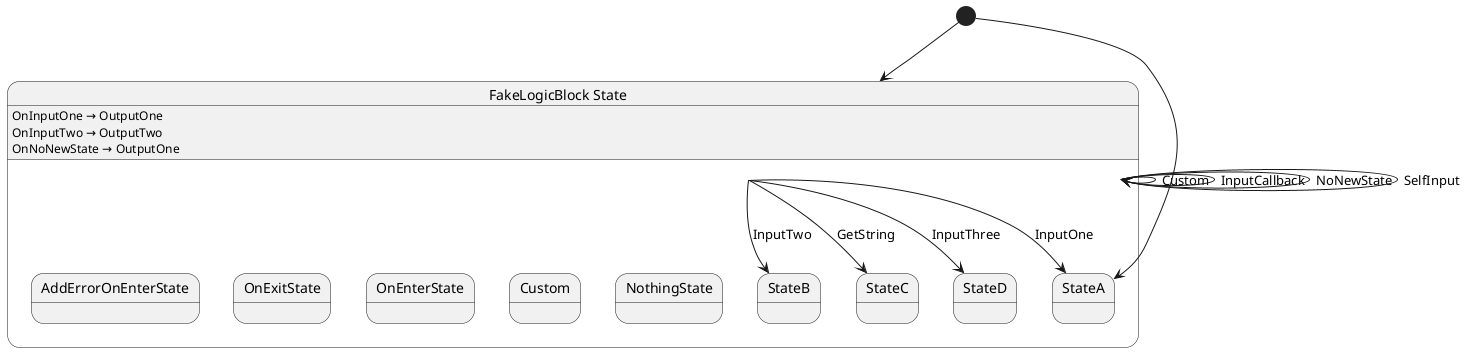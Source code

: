 @startuml FakeLogicBlock
state "FakeLogicBlock State" as Chickensoft_LogicBlocks_Tests_Fixtures_FakeLogicBlock_State {
  state "StateA" as Chickensoft_LogicBlocks_Tests_Fixtures_FakeLogicBlock_State_StateA
  state "StateB" as Chickensoft_LogicBlocks_Tests_Fixtures_FakeLogicBlock_State_StateB
  state "StateC" as Chickensoft_LogicBlocks_Tests_Fixtures_FakeLogicBlock_State_StateC
  state "StateD" as Chickensoft_LogicBlocks_Tests_Fixtures_FakeLogicBlock_State_StateD
  state "NothingState" as Chickensoft_LogicBlocks_Tests_Fixtures_FakeLogicBlock_State_NothingState
  state "Custom" as Chickensoft_LogicBlocks_Tests_Fixtures_FakeLogicBlock_State_Custom
  state "OnEnterState" as Chickensoft_LogicBlocks_Tests_Fixtures_FakeLogicBlock_State_OnEnterState
  state "OnExitState" as Chickensoft_LogicBlocks_Tests_Fixtures_FakeLogicBlock_State_OnExitState
  state "AddErrorOnEnterState" as Chickensoft_LogicBlocks_Tests_Fixtures_FakeLogicBlock_State_AddErrorOnEnterState
}

Chickensoft_LogicBlocks_Tests_Fixtures_FakeLogicBlock_State --> Chickensoft_LogicBlocks_Tests_Fixtures_FakeLogicBlock_State : Custom
Chickensoft_LogicBlocks_Tests_Fixtures_FakeLogicBlock_State --> Chickensoft_LogicBlocks_Tests_Fixtures_FakeLogicBlock_State : InputCallback
Chickensoft_LogicBlocks_Tests_Fixtures_FakeLogicBlock_State --> Chickensoft_LogicBlocks_Tests_Fixtures_FakeLogicBlock_State : NoNewState
Chickensoft_LogicBlocks_Tests_Fixtures_FakeLogicBlock_State --> Chickensoft_LogicBlocks_Tests_Fixtures_FakeLogicBlock_State : SelfInput
Chickensoft_LogicBlocks_Tests_Fixtures_FakeLogicBlock_State --> Chickensoft_LogicBlocks_Tests_Fixtures_FakeLogicBlock_State_StateA : InputOne
Chickensoft_LogicBlocks_Tests_Fixtures_FakeLogicBlock_State --> Chickensoft_LogicBlocks_Tests_Fixtures_FakeLogicBlock_State_StateB : InputTwo
Chickensoft_LogicBlocks_Tests_Fixtures_FakeLogicBlock_State --> Chickensoft_LogicBlocks_Tests_Fixtures_FakeLogicBlock_State_StateC : GetString
Chickensoft_LogicBlocks_Tests_Fixtures_FakeLogicBlock_State --> Chickensoft_LogicBlocks_Tests_Fixtures_FakeLogicBlock_State_StateD : InputThree

Chickensoft_LogicBlocks_Tests_Fixtures_FakeLogicBlock_State : OnInputOne → OutputOne
Chickensoft_LogicBlocks_Tests_Fixtures_FakeLogicBlock_State : OnInputTwo → OutputTwo
Chickensoft_LogicBlocks_Tests_Fixtures_FakeLogicBlock_State : OnNoNewState → OutputOne

[*] --> Chickensoft_LogicBlocks_Tests_Fixtures_FakeLogicBlock_State
[*] --> Chickensoft_LogicBlocks_Tests_Fixtures_FakeLogicBlock_State_StateA
@enduml